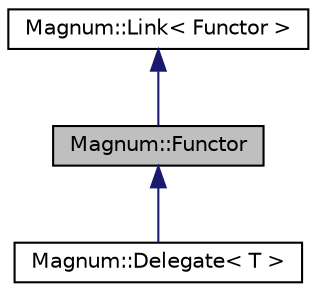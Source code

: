 digraph "Magnum::Functor"
{
  edge [fontname="Helvetica",fontsize="10",labelfontname="Helvetica",labelfontsize="10"];
  node [fontname="Helvetica",fontsize="10",shape=record];
  Node1 [label="Magnum::Functor",height=0.2,width=0.4,color="black", fillcolor="grey75", style="filled", fontcolor="black"];
  Node2 -> Node1 [dir="back",color="midnightblue",fontsize="10",style="solid"];
  Node2 [label="Magnum::Link\< Functor \>",height=0.2,width=0.4,color="black", fillcolor="white", style="filled",URL="$class_magnum_1_1_link.html"];
  Node1 -> Node3 [dir="back",color="midnightblue",fontsize="10",style="solid"];
  Node3 [label="Magnum::Delegate\< T \>",height=0.2,width=0.4,color="black", fillcolor="white", style="filled",URL="$class_magnum_1_1_delegate.html"];
}
